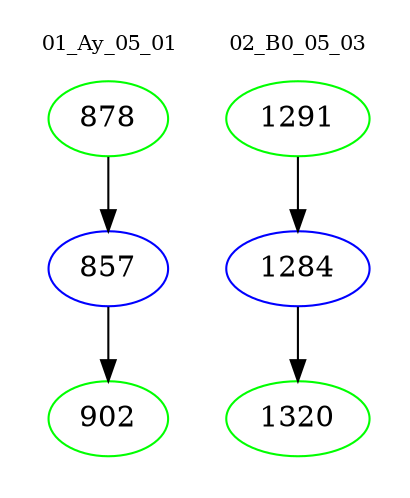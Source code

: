 digraph{
subgraph cluster_0 {
color = white
label = "01_Ay_05_01";
fontsize=10;
T0_878 [label="878", color="green"]
T0_878 -> T0_857 [color="black"]
T0_857 [label="857", color="blue"]
T0_857 -> T0_902 [color="black"]
T0_902 [label="902", color="green"]
}
subgraph cluster_1 {
color = white
label = "02_B0_05_03";
fontsize=10;
T1_1291 [label="1291", color="green"]
T1_1291 -> T1_1284 [color="black"]
T1_1284 [label="1284", color="blue"]
T1_1284 -> T1_1320 [color="black"]
T1_1320 [label="1320", color="green"]
}
}
